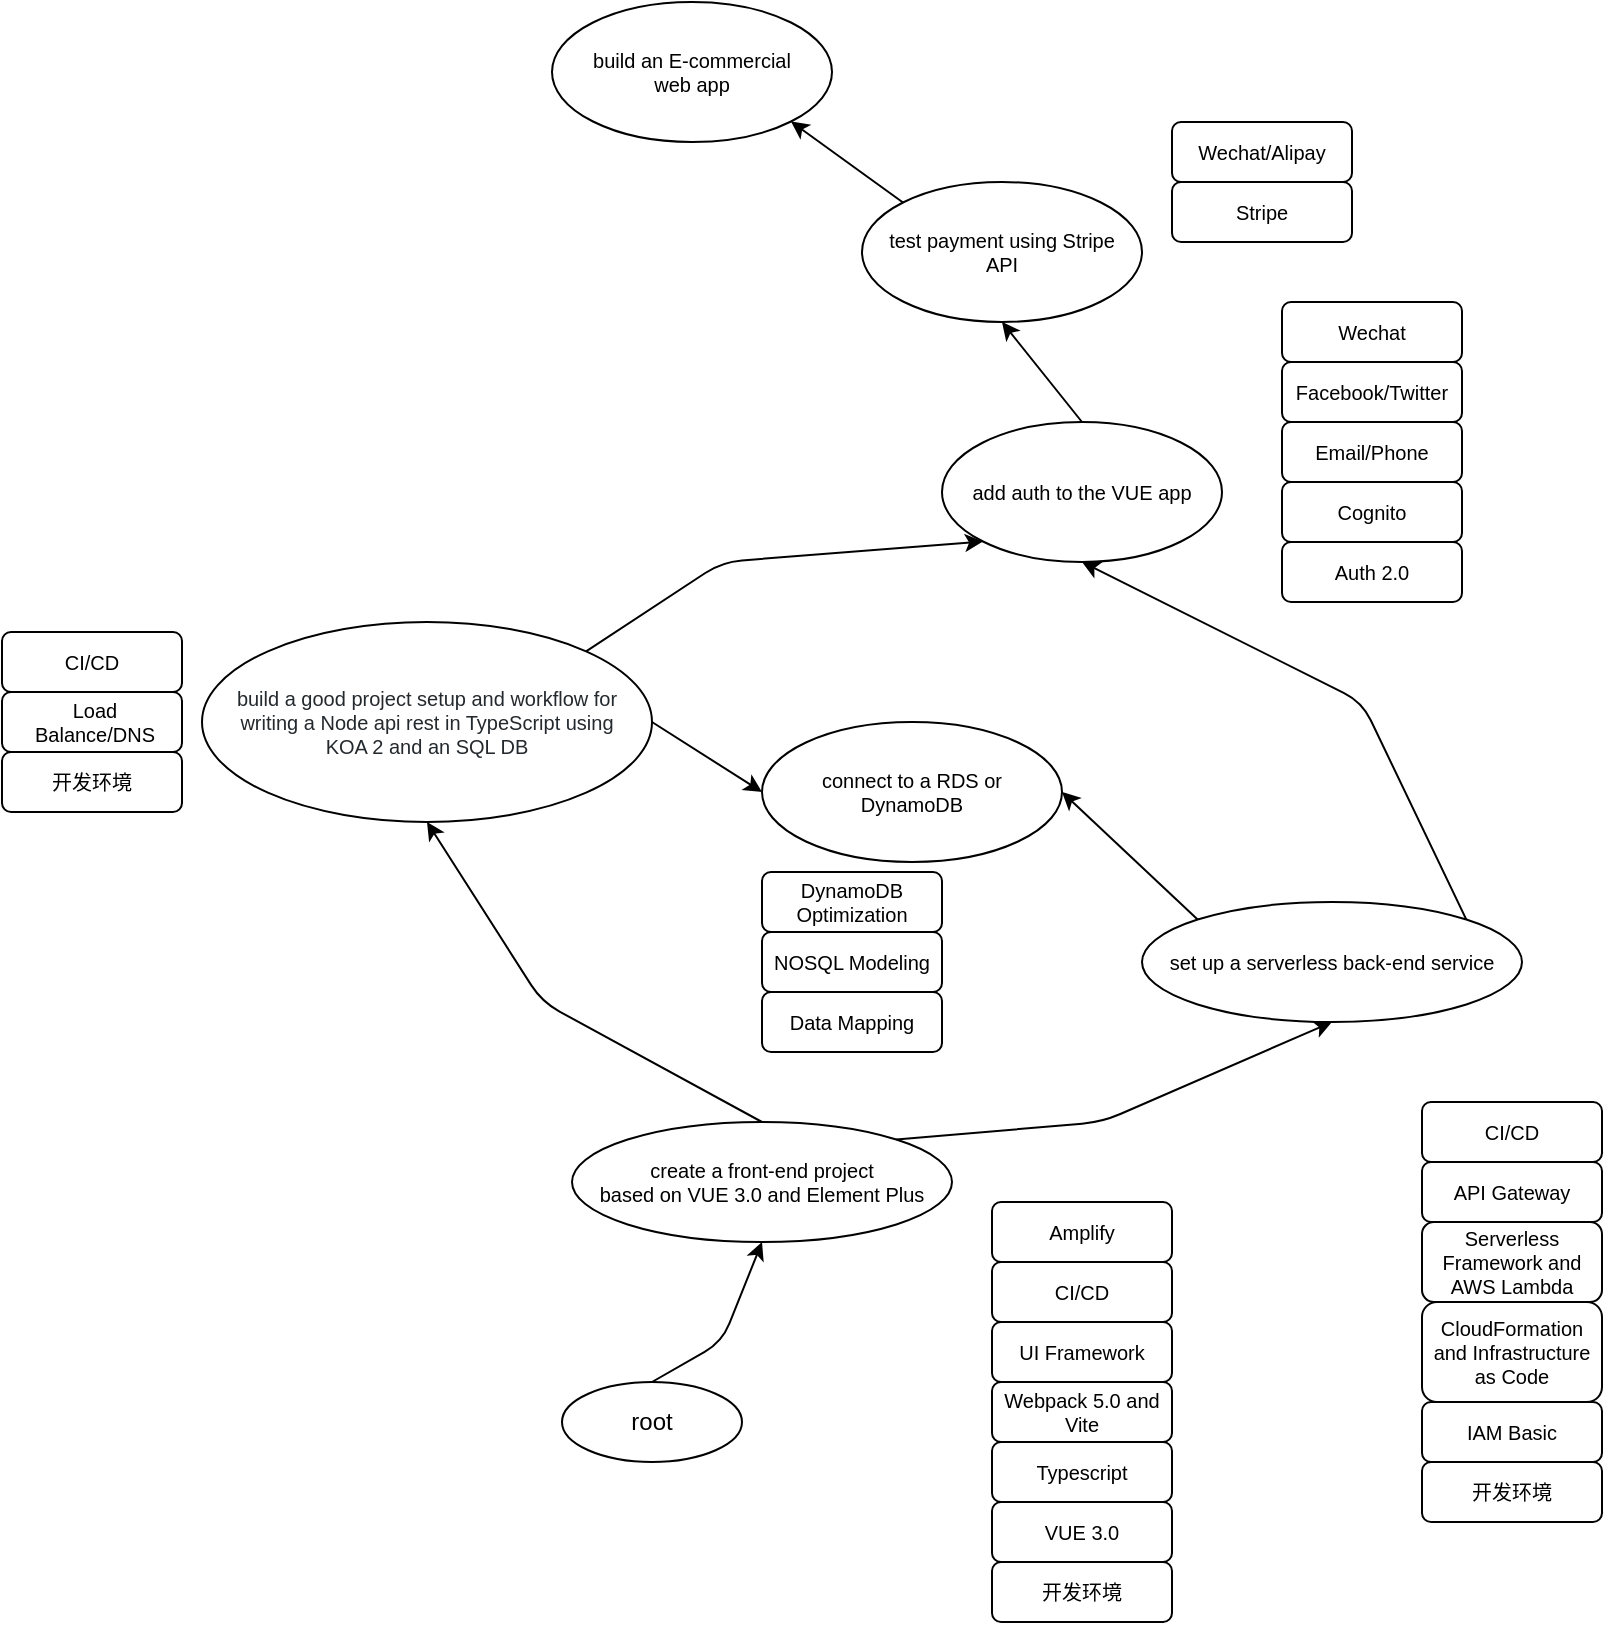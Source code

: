 <mxfile version="14.2.9" type="github">
  <diagram id="wDrhhhbncnmPJ3qnjKnf" name="full-stack-developer">
    <mxGraphModel dx="1694" dy="981" grid="1" gridSize="10" guides="1" tooltips="1" connect="1" arrows="1" fold="1" page="1" pageScale="1" pageWidth="850" pageHeight="1100" math="0" shadow="0">
      <root>
        <mxCell id="0" />
        <mxCell id="1" parent="0" />
        <mxCell id="trvjEH5c3W9_KcDelt6N-1" value="root" style="ellipse;whiteSpace=wrap;html=1;" vertex="1" parent="1">
          <mxGeometry x="290" y="780" width="90" height="40" as="geometry" />
        </mxCell>
        <mxCell id="trvjEH5c3W9_KcDelt6N-2" value="create a front-end project&lt;br style=&quot;font-size: 10px&quot;&gt;based on VUE 3.0 and Element Plus" style="ellipse;whiteSpace=wrap;html=1;fontSize=10;" vertex="1" parent="1">
          <mxGeometry x="295" y="650" width="190" height="60" as="geometry" />
        </mxCell>
        <mxCell id="trvjEH5c3W9_KcDelt6N-3" value="set up a serverless back-end service" style="ellipse;whiteSpace=wrap;html=1;fontSize=10;" vertex="1" parent="1">
          <mxGeometry x="580" y="540" width="190" height="60" as="geometry" />
        </mxCell>
        <mxCell id="trvjEH5c3W9_KcDelt6N-4" value="&lt;span style=&quot;color: rgb(36 , 41 , 46) ; font-size: 10px ; background-color: rgb(255 , 255 , 255)&quot;&gt;build a good project setup and workflow for writing a Node api rest in TypeScript using KOA 2 and an SQL DB&lt;/span&gt;" style="ellipse;whiteSpace=wrap;html=1;fontSize=10;spacingTop=0;spacingLeft=10;spacingRight=10;" vertex="1" parent="1">
          <mxGeometry x="110" y="400" width="225" height="100" as="geometry" />
        </mxCell>
        <mxCell id="trvjEH5c3W9_KcDelt6N-5" value="" style="endArrow=classic;html=1;fontSize=10;entryX=0.5;entryY=1;entryDx=0;entryDy=0;exitX=0.5;exitY=0;exitDx=0;exitDy=0;" edge="1" parent="1" source="trvjEH5c3W9_KcDelt6N-1" target="trvjEH5c3W9_KcDelt6N-2">
          <mxGeometry width="50" height="50" relative="1" as="geometry">
            <mxPoint x="170" y="560" as="sourcePoint" />
            <mxPoint x="220" y="510" as="targetPoint" />
            <Array as="points">
              <mxPoint x="370" y="760" />
            </Array>
          </mxGeometry>
        </mxCell>
        <mxCell id="trvjEH5c3W9_KcDelt6N-6" value="" style="endArrow=classic;html=1;fontSize=10;entryX=0.5;entryY=1;entryDx=0;entryDy=0;exitX=1;exitY=0;exitDx=0;exitDy=0;" edge="1" parent="1" source="trvjEH5c3W9_KcDelt6N-2" target="trvjEH5c3W9_KcDelt6N-3">
          <mxGeometry width="50" height="50" relative="1" as="geometry">
            <mxPoint x="170" y="560" as="sourcePoint" />
            <mxPoint x="220" y="510" as="targetPoint" />
            <Array as="points">
              <mxPoint x="560" y="650" />
            </Array>
          </mxGeometry>
        </mxCell>
        <mxCell id="trvjEH5c3W9_KcDelt6N-7" value="" style="endArrow=classic;html=1;fontSize=10;entryX=0.5;entryY=1;entryDx=0;entryDy=0;exitX=0.5;exitY=0;exitDx=0;exitDy=0;" edge="1" parent="1" source="trvjEH5c3W9_KcDelt6N-2" target="trvjEH5c3W9_KcDelt6N-4">
          <mxGeometry width="50" height="50" relative="1" as="geometry">
            <mxPoint x="170" y="560" as="sourcePoint" />
            <mxPoint x="220" y="510" as="targetPoint" />
            <Array as="points">
              <mxPoint x="280" y="590" />
            </Array>
          </mxGeometry>
        </mxCell>
        <mxCell id="trvjEH5c3W9_KcDelt6N-8" value="add auth to the VUE app" style="ellipse;whiteSpace=wrap;html=1;fontSize=10;" vertex="1" parent="1">
          <mxGeometry x="480" y="300" width="140" height="70" as="geometry" />
        </mxCell>
        <mxCell id="trvjEH5c3W9_KcDelt6N-9" value="" style="endArrow=classic;html=1;fontSize=10;entryX=0;entryY=1;entryDx=0;entryDy=0;exitX=1;exitY=0;exitDx=0;exitDy=0;" edge="1" parent="1" source="trvjEH5c3W9_KcDelt6N-4" target="trvjEH5c3W9_KcDelt6N-8">
          <mxGeometry width="50" height="50" relative="1" as="geometry">
            <mxPoint x="420" y="540" as="sourcePoint" />
            <mxPoint x="470" y="490" as="targetPoint" />
            <Array as="points">
              <mxPoint x="370" y="370" />
            </Array>
          </mxGeometry>
        </mxCell>
        <mxCell id="trvjEH5c3W9_KcDelt6N-10" value="" style="endArrow=classic;html=1;fontSize=10;entryX=0.5;entryY=1;entryDx=0;entryDy=0;exitX=1;exitY=0;exitDx=0;exitDy=0;" edge="1" parent="1" source="trvjEH5c3W9_KcDelt6N-3" target="trvjEH5c3W9_KcDelt6N-8">
          <mxGeometry width="50" height="50" relative="1" as="geometry">
            <mxPoint x="480" y="480" as="sourcePoint" />
            <mxPoint x="530" y="430" as="targetPoint" />
            <Array as="points">
              <mxPoint x="690" y="440" />
            </Array>
          </mxGeometry>
        </mxCell>
        <mxCell id="trvjEH5c3W9_KcDelt6N-11" value="test payment using Stripe API" style="ellipse;whiteSpace=wrap;html=1;fontSize=10;spacingLeft=10;spacingRight=10;" vertex="1" parent="1">
          <mxGeometry x="440" y="180" width="140" height="70" as="geometry" />
        </mxCell>
        <mxCell id="trvjEH5c3W9_KcDelt6N-12" value="" style="endArrow=classic;html=1;fontSize=10;entryX=0.5;entryY=1;entryDx=0;entryDy=0;exitX=0.5;exitY=0;exitDx=0;exitDy=0;" edge="1" parent="1" source="trvjEH5c3W9_KcDelt6N-8" target="trvjEH5c3W9_KcDelt6N-11">
          <mxGeometry width="50" height="50" relative="1" as="geometry">
            <mxPoint x="430" y="600" as="sourcePoint" />
            <mxPoint x="480" y="550" as="targetPoint" />
          </mxGeometry>
        </mxCell>
        <mxCell id="trvjEH5c3W9_KcDelt6N-13" value="build an E-commercial web app" style="ellipse;whiteSpace=wrap;html=1;fontSize=10;spacingLeft=10;spacingRight=10;" vertex="1" parent="1">
          <mxGeometry x="285" y="90" width="140" height="70" as="geometry" />
        </mxCell>
        <mxCell id="trvjEH5c3W9_KcDelt6N-14" value="connect to a RDS or DynamoDB" style="ellipse;whiteSpace=wrap;html=1;fontSize=10;spacingLeft=10;spacingRight=10;" vertex="1" parent="1">
          <mxGeometry x="390" y="450" width="150" height="70" as="geometry" />
        </mxCell>
        <mxCell id="trvjEH5c3W9_KcDelt6N-15" value="" style="endArrow=classic;html=1;fontSize=10;exitX=1;exitY=0.5;exitDx=0;exitDy=0;entryX=0;entryY=0.5;entryDx=0;entryDy=0;" edge="1" parent="1" source="trvjEH5c3W9_KcDelt6N-4" target="trvjEH5c3W9_KcDelt6N-14">
          <mxGeometry width="50" height="50" relative="1" as="geometry">
            <mxPoint x="560" y="450" as="sourcePoint" />
            <mxPoint x="610" y="400" as="targetPoint" />
          </mxGeometry>
        </mxCell>
        <mxCell id="trvjEH5c3W9_KcDelt6N-16" value="" style="endArrow=classic;html=1;fontSize=10;exitX=0;exitY=0;exitDx=0;exitDy=0;entryX=1;entryY=0.5;entryDx=0;entryDy=0;" edge="1" parent="1" source="trvjEH5c3W9_KcDelt6N-3" target="trvjEH5c3W9_KcDelt6N-14">
          <mxGeometry width="50" height="50" relative="1" as="geometry">
            <mxPoint x="560" y="450" as="sourcePoint" />
            <mxPoint x="610" y="400" as="targetPoint" />
          </mxGeometry>
        </mxCell>
        <mxCell id="trvjEH5c3W9_KcDelt6N-17" value="" style="endArrow=classic;html=1;fontSize=10;entryX=1;entryY=1;entryDx=0;entryDy=0;exitX=0;exitY=0;exitDx=0;exitDy=0;" edge="1" parent="1" source="trvjEH5c3W9_KcDelt6N-11" target="trvjEH5c3W9_KcDelt6N-13">
          <mxGeometry width="50" height="50" relative="1" as="geometry">
            <mxPoint x="560" y="450" as="sourcePoint" />
            <mxPoint x="610" y="400" as="targetPoint" />
          </mxGeometry>
        </mxCell>
        <mxCell id="trvjEH5c3W9_KcDelt6N-20" value="VUE 3.0" style="rounded=1;whiteSpace=wrap;html=1;fontSize=10;" vertex="1" parent="1">
          <mxGeometry x="505" y="840" width="90" height="30" as="geometry" />
        </mxCell>
        <mxCell id="trvjEH5c3W9_KcDelt6N-21" value="Typescript" style="rounded=1;whiteSpace=wrap;html=1;fontSize=10;" vertex="1" parent="1">
          <mxGeometry x="505" y="810" width="90" height="30" as="geometry" />
        </mxCell>
        <mxCell id="trvjEH5c3W9_KcDelt6N-22" value="开发环境" style="rounded=1;whiteSpace=wrap;html=1;fontSize=10;" vertex="1" parent="1">
          <mxGeometry x="505" y="870" width="90" height="30" as="geometry" />
        </mxCell>
        <mxCell id="trvjEH5c3W9_KcDelt6N-24" value="Webpack 5.0 and Vite" style="rounded=1;whiteSpace=wrap;html=1;fontSize=10;" vertex="1" parent="1">
          <mxGeometry x="505" y="780" width="90" height="30" as="geometry" />
        </mxCell>
        <mxCell id="trvjEH5c3W9_KcDelt6N-26" value="UI Framework" style="rounded=1;whiteSpace=wrap;html=1;fontSize=10;" vertex="1" parent="1">
          <mxGeometry x="505" y="750" width="90" height="30" as="geometry" />
        </mxCell>
        <mxCell id="trvjEH5c3W9_KcDelt6N-27" value="Serverless Framework and AWS Lambda" style="rounded=1;whiteSpace=wrap;html=1;fontSize=10;" vertex="1" parent="1">
          <mxGeometry x="720" y="700" width="90" height="40" as="geometry" />
        </mxCell>
        <mxCell id="trvjEH5c3W9_KcDelt6N-28" value="IAM Basic" style="rounded=1;whiteSpace=wrap;html=1;fontSize=10;" vertex="1" parent="1">
          <mxGeometry x="720" y="790" width="90" height="30" as="geometry" />
        </mxCell>
        <mxCell id="trvjEH5c3W9_KcDelt6N-29" value="CloudFormation and Infrastructure as Code" style="rounded=1;whiteSpace=wrap;html=1;fontSize=10;" vertex="1" parent="1">
          <mxGeometry x="720" y="740" width="90" height="50" as="geometry" />
        </mxCell>
        <mxCell id="trvjEH5c3W9_KcDelt6N-31" value="API Gateway" style="rounded=1;whiteSpace=wrap;html=1;fontSize=10;" vertex="1" parent="1">
          <mxGeometry x="720" y="670" width="90" height="30" as="geometry" />
        </mxCell>
        <mxCell id="trvjEH5c3W9_KcDelt6N-33" value="CI/CD" style="rounded=1;whiteSpace=wrap;html=1;fontSize=10;" vertex="1" parent="1">
          <mxGeometry x="720" y="640" width="90" height="30" as="geometry" />
        </mxCell>
        <mxCell id="trvjEH5c3W9_KcDelt6N-34" value="Data Mapping" style="rounded=1;whiteSpace=wrap;html=1;fontSize=10;" vertex="1" parent="1">
          <mxGeometry x="390" y="585" width="90" height="30" as="geometry" />
        </mxCell>
        <mxCell id="trvjEH5c3W9_KcDelt6N-36" value="NOSQL Modeling" style="rounded=1;whiteSpace=wrap;html=1;fontSize=10;" vertex="1" parent="1">
          <mxGeometry x="390" y="555" width="90" height="30" as="geometry" />
        </mxCell>
        <mxCell id="trvjEH5c3W9_KcDelt6N-37" value="DynamoDB Optimization" style="rounded=1;whiteSpace=wrap;html=1;fontSize=10;" vertex="1" parent="1">
          <mxGeometry x="390" y="525" width="90" height="30" as="geometry" />
        </mxCell>
        <mxCell id="trvjEH5c3W9_KcDelt6N-38" value="Load Balance/DNS" style="rounded=1;whiteSpace=wrap;html=1;fontSize=10;spacingLeft=3;" vertex="1" parent="1">
          <mxGeometry x="10" y="435" width="90" height="30" as="geometry" />
        </mxCell>
        <mxCell id="trvjEH5c3W9_KcDelt6N-40" value="CI/CD" style="rounded=1;whiteSpace=wrap;html=1;fontSize=10;" vertex="1" parent="1">
          <mxGeometry x="10" y="405" width="90" height="30" as="geometry" />
        </mxCell>
        <mxCell id="trvjEH5c3W9_KcDelt6N-41" value="开发环境" style="rounded=1;whiteSpace=wrap;html=1;fontSize=10;" vertex="1" parent="1">
          <mxGeometry x="720" y="820" width="90" height="30" as="geometry" />
        </mxCell>
        <mxCell id="trvjEH5c3W9_KcDelt6N-42" value="开发环境" style="rounded=1;whiteSpace=wrap;html=1;fontSize=10;" vertex="1" parent="1">
          <mxGeometry x="10" y="465" width="90" height="30" as="geometry" />
        </mxCell>
        <mxCell id="trvjEH5c3W9_KcDelt6N-45" value="CI/CD" style="rounded=1;whiteSpace=wrap;html=1;fontSize=10;" vertex="1" parent="1">
          <mxGeometry x="505" y="720" width="90" height="30" as="geometry" />
        </mxCell>
        <mxCell id="trvjEH5c3W9_KcDelt6N-46" value="Amplify" style="rounded=1;whiteSpace=wrap;html=1;fontSize=10;" vertex="1" parent="1">
          <mxGeometry x="505" y="690" width="90" height="30" as="geometry" />
        </mxCell>
        <mxCell id="trvjEH5c3W9_KcDelt6N-47" value="Cognito" style="rounded=1;whiteSpace=wrap;html=1;fontSize=10;" vertex="1" parent="1">
          <mxGeometry x="650" y="330" width="90" height="30" as="geometry" />
        </mxCell>
        <mxCell id="trvjEH5c3W9_KcDelt6N-48" value="Email/Phone" style="rounded=1;whiteSpace=wrap;html=1;fontSize=10;" vertex="1" parent="1">
          <mxGeometry x="650" y="300" width="90" height="30" as="geometry" />
        </mxCell>
        <mxCell id="trvjEH5c3W9_KcDelt6N-49" value="Facebook/Twitter" style="rounded=1;whiteSpace=wrap;html=1;fontSize=10;" vertex="1" parent="1">
          <mxGeometry x="650" y="270" width="90" height="30" as="geometry" />
        </mxCell>
        <mxCell id="trvjEH5c3W9_KcDelt6N-50" value="Wechat" style="rounded=1;whiteSpace=wrap;html=1;fontSize=10;" vertex="1" parent="1">
          <mxGeometry x="650" y="240" width="90" height="30" as="geometry" />
        </mxCell>
        <mxCell id="trvjEH5c3W9_KcDelt6N-51" value="Auth 2.0" style="rounded=1;whiteSpace=wrap;html=1;fontSize=10;" vertex="1" parent="1">
          <mxGeometry x="650" y="360" width="90" height="30" as="geometry" />
        </mxCell>
        <mxCell id="trvjEH5c3W9_KcDelt6N-52" value="Stripe" style="rounded=1;whiteSpace=wrap;html=1;fontSize=10;" vertex="1" parent="1">
          <mxGeometry x="595" y="180" width="90" height="30" as="geometry" />
        </mxCell>
        <mxCell id="trvjEH5c3W9_KcDelt6N-53" value="Wechat/Alipay" style="rounded=1;whiteSpace=wrap;html=1;fontSize=10;" vertex="1" parent="1">
          <mxGeometry x="595" y="150" width="90" height="30" as="geometry" />
        </mxCell>
      </root>
    </mxGraphModel>
  </diagram>
</mxfile>
